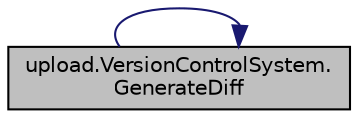 digraph "upload.VersionControlSystem.GenerateDiff"
{
  edge [fontname="Helvetica",fontsize="10",labelfontname="Helvetica",labelfontsize="10"];
  node [fontname="Helvetica",fontsize="10",shape=record];
  rankdir="LR";
  Node12 [label="upload.VersionControlSystem.\lGenerateDiff",height=0.2,width=0.4,color="black", fillcolor="grey75", style="filled", fontcolor="black"];
  Node12 -> Node12 [color="midnightblue",fontsize="10",style="solid",fontname="Helvetica"];
}
